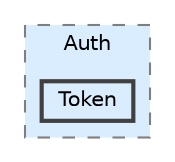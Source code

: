 digraph "Token"
{
 // INTERACTIVE_SVG=YES
 // LATEX_PDF_SIZE
  bgcolor="transparent";
  edge [fontname=Helvetica,fontsize=10,labelfontname=Helvetica,labelfontsize=10];
  node [fontname=Helvetica,fontsize=10,shape=box,height=0.2,width=0.4];
  compound=true
  subgraph clusterdir_a99ae74d7234602f074749bebd3222f8 {
    graph [ bgcolor="#daedff", pencolor="grey50", label="Auth", fontname=Helvetica,fontsize=10 style="filled,dashed", URL="dir_a99ae74d7234602f074749bebd3222f8.html",tooltip=""]
  dir_0639cda8ff0455ef5efe627ec2350c40 [label="Token", fillcolor="#daedff", color="grey25", style="filled,bold", URL="dir_0639cda8ff0455ef5efe627ec2350c40.html",tooltip=""];
  }
}

